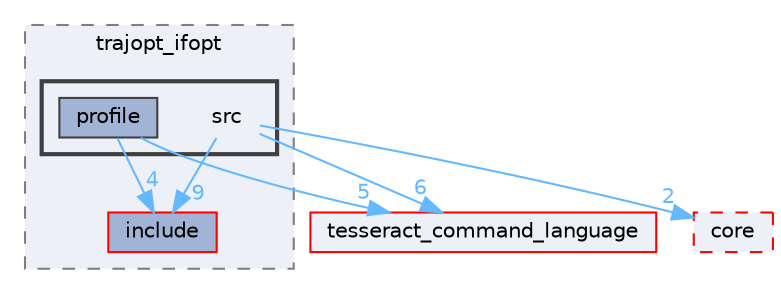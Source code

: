 digraph "tesseract_motion_planners/trajopt_ifopt/src"
{
 // LATEX_PDF_SIZE
  bgcolor="transparent";
  edge [fontname=Helvetica,fontsize=10,labelfontname=Helvetica,labelfontsize=10];
  node [fontname=Helvetica,fontsize=10,shape=box,height=0.2,width=0.4];
  compound=true
  subgraph clusterdir_c1084f9f9aea773adb7cd4c8c6482080 {
    graph [ bgcolor="#edf0f7", pencolor="grey50", label="trajopt_ifopt", fontname=Helvetica,fontsize=10 style="filled,dashed", URL="dir_c1084f9f9aea773adb7cd4c8c6482080.html",tooltip=""]
  dir_60e8fc5f77b0bfc452d205543fba457a [label="include", fillcolor="#a2b4d6", color="red", style="filled", URL="dir_60e8fc5f77b0bfc452d205543fba457a.html",tooltip=""];
  subgraph clusterdir_de7401f2b471cb9d2f0fb05513e5ccfe {
    graph [ bgcolor="#edf0f7", pencolor="grey25", label="", fontname=Helvetica,fontsize=10 style="filled,bold", URL="dir_de7401f2b471cb9d2f0fb05513e5ccfe.html",tooltip=""]
    dir_de7401f2b471cb9d2f0fb05513e5ccfe [shape=plaintext, label="src"];
  dir_c380dfe59304ad73b47c527879e36142 [label="profile", fillcolor="#a2b4d6", color="grey25", style="filled", URL="dir_c380dfe59304ad73b47c527879e36142.html",tooltip=""];
  }
  }
  dir_ba42fb948e9041f2f8c5ac347b7f6bb7 [label="core", fillcolor="#edf0f7", color="red", style="filled,dashed", URL="dir_ba42fb948e9041f2f8c5ac347b7f6bb7.html",tooltip=""];
  dir_fa47c2fa9b13a12fc195f1b83854b816 [label="tesseract_command_language", fillcolor="#edf0f7", color="red", style="filled", URL="dir_fa47c2fa9b13a12fc195f1b83854b816.html",tooltip=""];
  dir_de7401f2b471cb9d2f0fb05513e5ccfe->dir_60e8fc5f77b0bfc452d205543fba457a [headlabel="9", labeldistance=1.5 headhref="dir_000043_000014.html" color="steelblue1" fontcolor="steelblue1"];
  dir_de7401f2b471cb9d2f0fb05513e5ccfe->dir_ba42fb948e9041f2f8c5ac347b7f6bb7 [headlabel="2", labeldistance=1.5 headhref="dir_000043_000000.html" color="steelblue1" fontcolor="steelblue1"];
  dir_de7401f2b471cb9d2f0fb05513e5ccfe->dir_fa47c2fa9b13a12fc195f1b83854b816 [headlabel="6", labeldistance=1.5 headhref="dir_000043_000048.html" color="steelblue1" fontcolor="steelblue1"];
  dir_c380dfe59304ad73b47c527879e36142->dir_60e8fc5f77b0bfc452d205543fba457a [headlabel="4", labeldistance=1.5 headhref="dir_000033_000014.html" color="steelblue1" fontcolor="steelblue1"];
  dir_c380dfe59304ad73b47c527879e36142->dir_fa47c2fa9b13a12fc195f1b83854b816 [headlabel="5", labeldistance=1.5 headhref="dir_000033_000048.html" color="steelblue1" fontcolor="steelblue1"];
}

